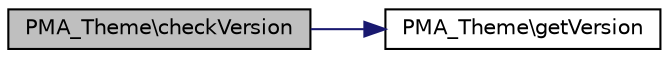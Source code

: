 digraph G
{
  edge [fontname="Helvetica",fontsize="10",labelfontname="Helvetica",labelfontsize="10"];
  node [fontname="Helvetica",fontsize="10",shape=record];
  rankdir="LR";
  Node1 [label="PMA_Theme\\checkVersion",height=0.2,width=0.4,color="black", fillcolor="grey75", style="filled" fontcolor="black"];
  Node1 -> Node2 [color="midnightblue",fontsize="10",style="solid",fontname="Helvetica"];
  Node2 [label="PMA_Theme\\getVersion",height=0.2,width=0.4,color="black", fillcolor="white", style="filled",URL="$classPMA__Theme.html#a2f42ef45e232e03b32b869590dc3a7fe",tooltip="returns version"];
}
